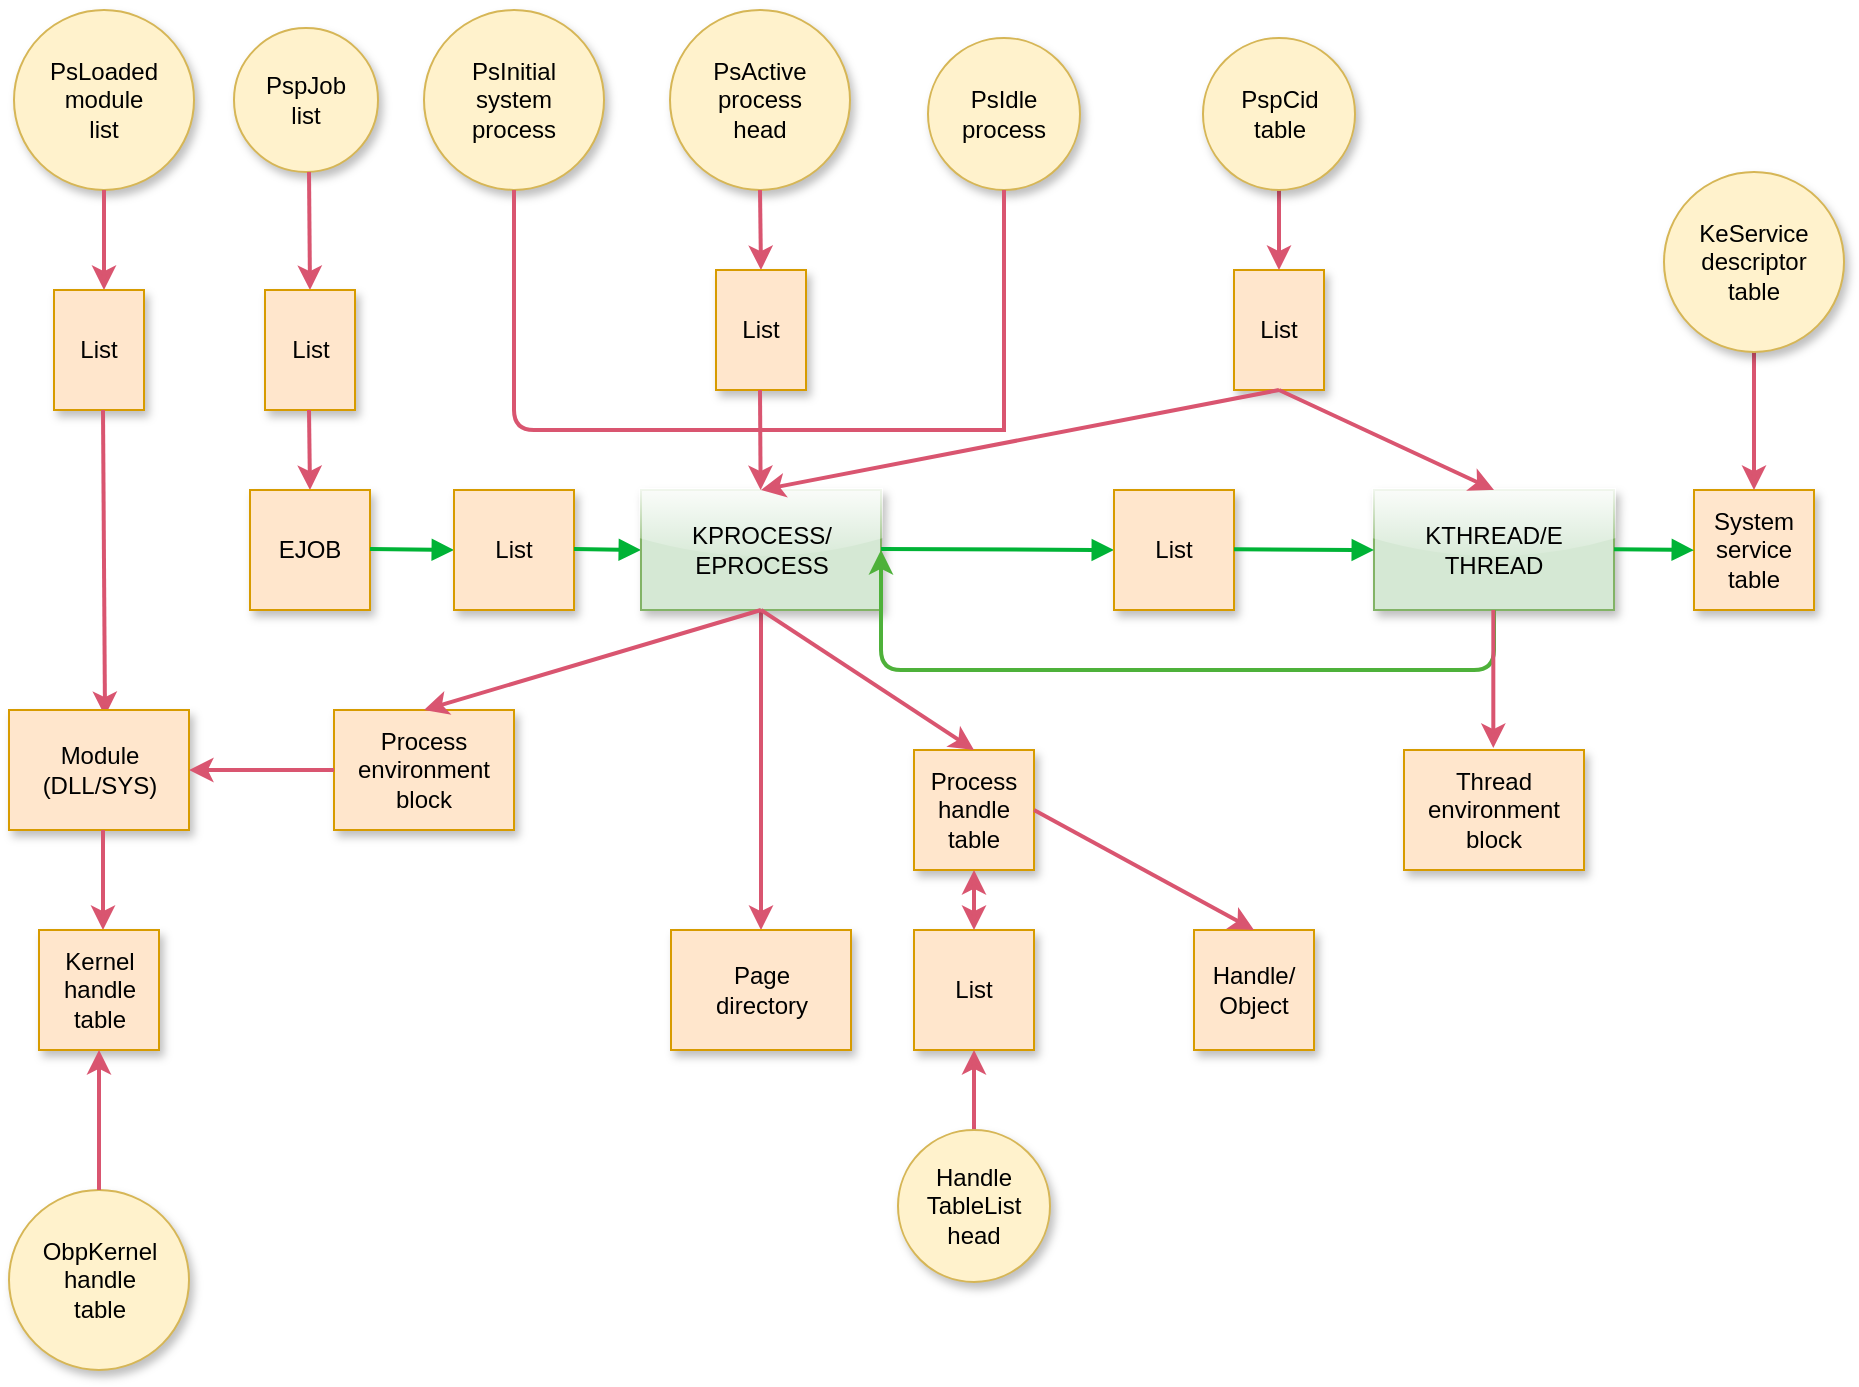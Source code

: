 <mxfile version="12.6.5" type="device"><diagram id="nZaqcXdskWm4D69V1j3H" name="Page-1"><mxGraphModel dx="1096" dy="805" grid="1" gridSize="10" guides="1" tooltips="1" connect="1" arrows="1" fold="1" page="1" pageScale="1" pageWidth="827" pageHeight="1169" math="0" shadow="0"><root><mxCell id="0"/><mxCell id="1" parent="0"/><mxCell id="NxdExYdEN5cCgXUNOGYZ-2" value="PsLoaded&lt;br&gt;module&lt;br&gt;list" style="ellipse;whiteSpace=wrap;html=1;shadow=1;fillColor=#fff2cc;strokeColor=#d6b656;" vertex="1" parent="1"><mxGeometry x="40" y="30" width="90" height="90" as="geometry"/></mxCell><mxCell id="NxdExYdEN5cCgXUNOGYZ-8" value="" style="endArrow=classic;html=1;strokeColor=#d95570;strokeWidth=2;exitX=0.5;exitY=1;exitDx=0;exitDy=0;" edge="1" parent="1" source="NxdExYdEN5cCgXUNOGYZ-2"><mxGeometry width="50" height="50" relative="1" as="geometry"><mxPoint x="100" y="220" as="sourcePoint"/><mxPoint x="85" y="170" as="targetPoint"/></mxGeometry></mxCell><mxCell id="NxdExYdEN5cCgXUNOGYZ-9" value="List" style="rounded=0;whiteSpace=wrap;html=1;shadow=1;fillColor=#ffe6cc;strokeColor=#d79b00;" vertex="1" parent="1"><mxGeometry x="60" y="170" width="45" height="60" as="geometry"/></mxCell><mxCell id="NxdExYdEN5cCgXUNOGYZ-10" value="" style="endArrow=classic;html=1;strokeColor=#d95570;strokeWidth=2;exitX=0.5;exitY=1;exitDx=0;exitDy=0;" edge="1" parent="1"><mxGeometry width="50" height="50" relative="1" as="geometry"><mxPoint x="84.5" y="230" as="sourcePoint"/><mxPoint x="85.5" y="383" as="targetPoint"/></mxGeometry></mxCell><mxCell id="NxdExYdEN5cCgXUNOGYZ-11" value="Module&lt;br&gt;(DLL/SYS)" style="rounded=0;whiteSpace=wrap;html=1;shadow=1;fillColor=#ffe6cc;strokeColor=#d79b00;" vertex="1" parent="1"><mxGeometry x="37.5" y="380" width="90" height="60" as="geometry"/></mxCell><mxCell id="NxdExYdEN5cCgXUNOGYZ-12" value="" style="endArrow=classic;html=1;strokeColor=#d95570;strokeWidth=2;exitX=0.5;exitY=1;exitDx=0;exitDy=0;" edge="1" parent="1"><mxGeometry width="50" height="50" relative="1" as="geometry"><mxPoint x="84.5" y="440" as="sourcePoint"/><mxPoint x="84.5" y="490" as="targetPoint"/></mxGeometry></mxCell><mxCell id="NxdExYdEN5cCgXUNOGYZ-13" value="Kernel&lt;br&gt;handle&lt;br&gt;table" style="rounded=0;whiteSpace=wrap;html=1;shadow=1;fillColor=#ffe6cc;strokeColor=#d79b00;" vertex="1" parent="1"><mxGeometry x="52.5" y="490" width="60" height="60" as="geometry"/></mxCell><mxCell id="NxdExYdEN5cCgXUNOGYZ-14" value="Process&lt;br&gt;environment&lt;br&gt;block" style="rounded=0;whiteSpace=wrap;html=1;shadow=1;fillColor=#ffe6cc;strokeColor=#d79b00;" vertex="1" parent="1"><mxGeometry x="200" y="380" width="90" height="60" as="geometry"/></mxCell><mxCell id="NxdExYdEN5cCgXUNOGYZ-15" value="" style="endArrow=classic;html=1;strokeColor=#d95570;strokeWidth=2;exitX=0;exitY=0.5;exitDx=0;exitDy=0;entryX=1;entryY=0.5;entryDx=0;entryDy=0;" edge="1" parent="1" source="NxdExYdEN5cCgXUNOGYZ-14" target="NxdExYdEN5cCgXUNOGYZ-11"><mxGeometry width="50" height="50" relative="1" as="geometry"><mxPoint x="570" y="330" as="sourcePoint"/><mxPoint x="620" y="330" as="targetPoint"/></mxGeometry></mxCell><mxCell id="NxdExYdEN5cCgXUNOGYZ-16" value="ObpKernel&lt;br&gt;handle&lt;br&gt;table" style="ellipse;whiteSpace=wrap;html=1;shadow=1;fillColor=#fff2cc;strokeColor=#d6b656;" vertex="1" parent="1"><mxGeometry x="37.5" y="620" width="90" height="90" as="geometry"/></mxCell><mxCell id="NxdExYdEN5cCgXUNOGYZ-17" value="" style="endArrow=classic;html=1;strokeColor=#d95570;strokeWidth=2;exitX=0.5;exitY=0;exitDx=0;exitDy=0;entryX=0.5;entryY=1;entryDx=0;entryDy=0;" edge="1" parent="1" source="NxdExYdEN5cCgXUNOGYZ-16" target="NxdExYdEN5cCgXUNOGYZ-13"><mxGeometry width="50" height="50" relative="1" as="geometry"><mxPoint x="170" y="559" as="sourcePoint"/><mxPoint x="170" y="609" as="targetPoint"/></mxGeometry></mxCell><mxCell id="NxdExYdEN5cCgXUNOGYZ-18" value="PspJob&lt;br&gt;list" style="ellipse;whiteSpace=wrap;html=1;shadow=1;fillColor=#fff2cc;strokeColor=#d6b656;" vertex="1" parent="1"><mxGeometry x="150" y="39" width="72" height="72" as="geometry"/></mxCell><mxCell id="NxdExYdEN5cCgXUNOGYZ-19" value="" style="endArrow=classic;html=1;strokeColor=#d95570;strokeWidth=2;exitX=0.5;exitY=1;exitDx=0;exitDy=0;entryX=0.5;entryY=0;entryDx=0;entryDy=0;" edge="1" parent="1" target="NxdExYdEN5cCgXUNOGYZ-20"><mxGeometry width="50" height="50" relative="1" as="geometry"><mxPoint x="187.5" y="111" as="sourcePoint"/><mxPoint x="188" y="161" as="targetPoint"/></mxGeometry></mxCell><mxCell id="NxdExYdEN5cCgXUNOGYZ-20" value="List" style="rounded=0;whiteSpace=wrap;html=1;shadow=1;fillColor=#ffe6cc;strokeColor=#d79b00;" vertex="1" parent="1"><mxGeometry x="165.5" y="170" width="45" height="60" as="geometry"/></mxCell><mxCell id="NxdExYdEN5cCgXUNOGYZ-21" value="" style="endArrow=classic;html=1;strokeColor=#d95570;strokeWidth=2;exitX=0.5;exitY=1;exitDx=0;exitDy=0;" edge="1" parent="1"><mxGeometry width="50" height="50" relative="1" as="geometry"><mxPoint x="187.5" y="230" as="sourcePoint"/><mxPoint x="188" y="270" as="targetPoint"/></mxGeometry></mxCell><mxCell id="NxdExYdEN5cCgXUNOGYZ-22" value="EJOB" style="rounded=0;whiteSpace=wrap;html=1;shadow=1;fillColor=#ffe6cc;strokeColor=#d79b00;" vertex="1" parent="1"><mxGeometry x="158" y="270" width="60" height="60" as="geometry"/></mxCell><mxCell id="NxdExYdEN5cCgXUNOGYZ-23" value="" style="edgeStyle=none;rounded=0;html=1;jettySize=auto;orthogonalLoop=1;strokeColor=#00B336;strokeWidth=2;fontColor=#000000;jumpStyle=none;endArrow=block;endFill=1;startArrow=none;" edge="1" parent="1"><mxGeometry width="100" relative="1" as="geometry"><mxPoint x="218" y="299.5" as="sourcePoint"/><mxPoint x="260" y="300" as="targetPoint"/></mxGeometry></mxCell><mxCell id="NxdExYdEN5cCgXUNOGYZ-24" value="List" style="rounded=0;whiteSpace=wrap;html=1;shadow=1;fillColor=#ffe6cc;strokeColor=#d79b00;" vertex="1" parent="1"><mxGeometry x="260" y="270" width="60" height="60" as="geometry"/></mxCell><mxCell id="NxdExYdEN5cCgXUNOGYZ-25" value="" style="edgeStyle=none;rounded=0;html=1;jettySize=auto;orthogonalLoop=1;strokeColor=#00B336;strokeWidth=2;fontColor=#000000;jumpStyle=none;endArrow=block;endFill=1;startArrow=none;entryX=0;entryY=0.5;entryDx=0;entryDy=0;" edge="1" parent="1" target="NxdExYdEN5cCgXUNOGYZ-26"><mxGeometry width="100" relative="1" as="geometry"><mxPoint x="320" y="299.5" as="sourcePoint"/><mxPoint x="362" y="300" as="targetPoint"/></mxGeometry></mxCell><mxCell id="NxdExYdEN5cCgXUNOGYZ-55" value="" style="edgeStyle=orthogonalEdgeStyle;rounded=0;orthogonalLoop=1;jettySize=auto;html=1;strokeColor=#d95570;strokeWidth=2;entryX=0.5;entryY=0;entryDx=0;entryDy=0;" edge="1" parent="1" source="NxdExYdEN5cCgXUNOGYZ-26" target="NxdExYdEN5cCgXUNOGYZ-53"><mxGeometry relative="1" as="geometry"><mxPoint x="413.5" y="410" as="targetPoint"/></mxGeometry></mxCell><mxCell id="NxdExYdEN5cCgXUNOGYZ-26" value="KPROCESS/&lt;br&gt;EPROCESS" style="rounded=0;whiteSpace=wrap;html=1;shadow=1;glass=1;comic=0;fillColor=#d5e8d4;strokeColor=#82b366;" vertex="1" parent="1"><mxGeometry x="353.5" y="270" width="120" height="60" as="geometry"/></mxCell><mxCell id="NxdExYdEN5cCgXUNOGYZ-27" value="KTHREAD/E&lt;br&gt;THREAD" style="rounded=0;whiteSpace=wrap;html=1;shadow=1;glass=1;comic=0;fillColor=#d5e8d4;strokeColor=#82b366;" vertex="1" parent="1"><mxGeometry x="720" y="270" width="120" height="60" as="geometry"/></mxCell><mxCell id="NxdExYdEN5cCgXUNOGYZ-28" value="PsInitial&lt;br&gt;system&lt;br&gt;process" style="ellipse;whiteSpace=wrap;html=1;shadow=1;fillColor=#fff2cc;strokeColor=#d6b656;" vertex="1" parent="1"><mxGeometry x="245" y="30" width="90" height="90" as="geometry"/></mxCell><mxCell id="NxdExYdEN5cCgXUNOGYZ-29" value="PsActive&lt;br&gt;process&lt;br&gt;head" style="ellipse;whiteSpace=wrap;html=1;shadow=1;fillColor=#fff2cc;strokeColor=#d6b656;" vertex="1" parent="1"><mxGeometry x="368" y="30" width="90" height="90" as="geometry"/></mxCell><mxCell id="NxdExYdEN5cCgXUNOGYZ-30" value="" style="endArrow=classic;html=1;strokeColor=#d95570;strokeWidth=2;exitX=0.5;exitY=1;exitDx=0;exitDy=0;entryX=0.5;entryY=0;entryDx=0;entryDy=0;" edge="1" parent="1" target="NxdExYdEN5cCgXUNOGYZ-31"><mxGeometry width="50" height="50" relative="1" as="geometry"><mxPoint x="413" y="120" as="sourcePoint"/><mxPoint x="413.5" y="170" as="targetPoint"/></mxGeometry></mxCell><mxCell id="NxdExYdEN5cCgXUNOGYZ-31" value="List" style="rounded=0;whiteSpace=wrap;html=1;shadow=1;fillColor=#ffe6cc;strokeColor=#d79b00;" vertex="1" parent="1"><mxGeometry x="391" y="160" width="45" height="60" as="geometry"/></mxCell><mxCell id="NxdExYdEN5cCgXUNOGYZ-32" value="" style="endArrow=classic;html=1;strokeColor=#d95570;strokeWidth=2;exitX=0.5;exitY=1;exitDx=0;exitDy=0;" edge="1" parent="1" target="NxdExYdEN5cCgXUNOGYZ-26"><mxGeometry width="50" height="50" relative="1" as="geometry"><mxPoint x="413" y="220" as="sourcePoint"/><mxPoint x="413.5" y="260" as="targetPoint"/></mxGeometry></mxCell><mxCell id="NxdExYdEN5cCgXUNOGYZ-33" value="" style="endArrow=none;html=1;strokeColor=#d95570;strokeWidth=2;entryX=0.5;entryY=1;entryDx=0;entryDy=0;" edge="1" parent="1" target="NxdExYdEN5cCgXUNOGYZ-28"><mxGeometry width="50" height="50" relative="1" as="geometry"><mxPoint x="536" y="240" as="sourcePoint"/><mxPoint x="310" y="165" as="targetPoint"/><Array as="points"><mxPoint x="290" y="240"/></Array></mxGeometry></mxCell><mxCell id="NxdExYdEN5cCgXUNOGYZ-34" value="PsIdle&lt;br&gt;process" style="ellipse;whiteSpace=wrap;html=1;shadow=1;fillColor=#fff2cc;strokeColor=#d6b656;" vertex="1" parent="1"><mxGeometry x="497" y="44" width="76" height="76" as="geometry"/></mxCell><mxCell id="NxdExYdEN5cCgXUNOGYZ-35" value="" style="endArrow=none;html=1;strokeColor=#d95570;strokeWidth=2;entryX=0.5;entryY=1;entryDx=0;entryDy=0;" edge="1" parent="1" target="NxdExYdEN5cCgXUNOGYZ-34"><mxGeometry width="50" height="50" relative="1" as="geometry"><mxPoint x="535" y="240" as="sourcePoint"/><mxPoint x="540" y="160" as="targetPoint"/></mxGeometry></mxCell><mxCell id="NxdExYdEN5cCgXUNOGYZ-36" value="" style="edgeStyle=none;rounded=0;html=1;jettySize=auto;orthogonalLoop=1;strokeColor=#00B336;strokeWidth=2;fontColor=#000000;jumpStyle=none;endArrow=block;endFill=1;startArrow=none;" edge="1" parent="1"><mxGeometry width="100" relative="1" as="geometry"><mxPoint x="473.5" y="299.5" as="sourcePoint"/><mxPoint x="590" y="300" as="targetPoint"/></mxGeometry></mxCell><mxCell id="NxdExYdEN5cCgXUNOGYZ-37" value="List" style="rounded=0;whiteSpace=wrap;html=1;shadow=1;fillColor=#ffe6cc;strokeColor=#d79b00;" vertex="1" parent="1"><mxGeometry x="590" y="270" width="60" height="60" as="geometry"/></mxCell><mxCell id="NxdExYdEN5cCgXUNOGYZ-39" value="" style="edgeStyle=none;rounded=0;html=1;jettySize=auto;orthogonalLoop=1;strokeColor=#00B336;strokeWidth=2;fontColor=#000000;jumpStyle=none;endArrow=block;endFill=1;startArrow=none;entryX=0;entryY=0.5;entryDx=0;entryDy=0;" edge="1" parent="1" target="NxdExYdEN5cCgXUNOGYZ-27"><mxGeometry width="100" relative="1" as="geometry"><mxPoint x="650.0" y="299.66" as="sourcePoint"/><mxPoint x="692" y="300.16" as="targetPoint"/></mxGeometry></mxCell><mxCell id="NxdExYdEN5cCgXUNOGYZ-40" value="List" style="rounded=0;whiteSpace=wrap;html=1;shadow=1;fillColor=#ffe6cc;strokeColor=#d79b00;" vertex="1" parent="1"><mxGeometry x="650" y="160" width="45" height="60" as="geometry"/></mxCell><mxCell id="NxdExYdEN5cCgXUNOGYZ-41" value="" style="endArrow=classic;html=1;strokeColor=#d95570;strokeWidth=2;exitX=0.5;exitY=1;exitDx=0;exitDy=0;entryX=0.5;entryY=0;entryDx=0;entryDy=0;" edge="1" parent="1" source="NxdExYdEN5cCgXUNOGYZ-40" target="NxdExYdEN5cCgXUNOGYZ-26"><mxGeometry width="50" height="50" relative="1" as="geometry"><mxPoint x="523" y="409.66" as="sourcePoint"/><mxPoint x="573" y="409.66" as="targetPoint"/></mxGeometry></mxCell><mxCell id="NxdExYdEN5cCgXUNOGYZ-43" value="" style="endArrow=classic;html=1;strokeColor=#d95570;strokeWidth=2;exitX=0.5;exitY=1;exitDx=0;exitDy=0;entryX=0.5;entryY=0;entryDx=0;entryDy=0;" edge="1" parent="1" source="NxdExYdEN5cCgXUNOGYZ-40" target="NxdExYdEN5cCgXUNOGYZ-27"><mxGeometry width="50" height="50" relative="1" as="geometry"><mxPoint x="682.5" y="230.0" as="sourcePoint"/><mxPoint x="423.5" y="280.0" as="targetPoint"/></mxGeometry></mxCell><mxCell id="NxdExYdEN5cCgXUNOGYZ-45" value="" style="edgeStyle=orthogonalEdgeStyle;rounded=0;orthogonalLoop=1;jettySize=auto;html=1;strokeColor=#d95570;strokeWidth=2;" edge="1" parent="1" source="NxdExYdEN5cCgXUNOGYZ-44" target="NxdExYdEN5cCgXUNOGYZ-40"><mxGeometry relative="1" as="geometry"/></mxCell><mxCell id="NxdExYdEN5cCgXUNOGYZ-44" value="PspCid&lt;br&gt;table" style="ellipse;whiteSpace=wrap;html=1;shadow=1;fillColor=#fff2cc;strokeColor=#d6b656;" vertex="1" parent="1"><mxGeometry x="634.5" y="44" width="76" height="76" as="geometry"/></mxCell><mxCell id="NxdExYdEN5cCgXUNOGYZ-46" value="System&lt;br&gt;service&lt;br&gt;table" style="rounded=0;whiteSpace=wrap;html=1;shadow=1;fillColor=#ffe6cc;strokeColor=#d79b00;" vertex="1" parent="1"><mxGeometry x="880" y="270" width="60" height="60" as="geometry"/></mxCell><mxCell id="NxdExYdEN5cCgXUNOGYZ-49" value="" style="edgeStyle=orthogonalEdgeStyle;rounded=0;orthogonalLoop=1;jettySize=auto;html=1;strokeColor=#d95570;strokeWidth=2;" edge="1" parent="1" source="NxdExYdEN5cCgXUNOGYZ-48" target="NxdExYdEN5cCgXUNOGYZ-46"><mxGeometry relative="1" as="geometry"/></mxCell><mxCell id="NxdExYdEN5cCgXUNOGYZ-48" value="KeService&lt;br&gt;descriptor&lt;br&gt;table" style="ellipse;whiteSpace=wrap;html=1;shadow=1;fillColor=#fff2cc;strokeColor=#d6b656;" vertex="1" parent="1"><mxGeometry x="865" y="111" width="90" height="90" as="geometry"/></mxCell><mxCell id="NxdExYdEN5cCgXUNOGYZ-50" value="" style="edgeStyle=elbowEdgeStyle;elbow=vertical;endArrow=classic;html=1;strokeColor=#4eb13a;strokeWidth=2;entryX=1;entryY=0.5;entryDx=0;entryDy=0;exitX=0.5;exitY=1;exitDx=0;exitDy=0;" edge="1" parent="1" source="NxdExYdEN5cCgXUNOGYZ-27" target="NxdExYdEN5cCgXUNOGYZ-26"><mxGeometry width="50" height="50" relative="1" as="geometry"><mxPoint x="550" y="440" as="sourcePoint"/><mxPoint x="650" y="380" as="targetPoint"/><Array as="points"><mxPoint x="620" y="360"/><mxPoint x="630" y="360"/></Array></mxGeometry></mxCell><mxCell id="NxdExYdEN5cCgXUNOGYZ-51" value="Thread&lt;br&gt;environment&lt;br&gt;block" style="rounded=0;whiteSpace=wrap;html=1;shadow=1;fillColor=#ffe6cc;strokeColor=#d79b00;" vertex="1" parent="1"><mxGeometry x="735" y="400" width="90" height="60" as="geometry"/></mxCell><mxCell id="NxdExYdEN5cCgXUNOGYZ-52" value="" style="edgeStyle=orthogonalEdgeStyle;rounded=0;orthogonalLoop=1;jettySize=auto;html=1;strokeColor=#d95570;strokeWidth=2;" edge="1" parent="1"><mxGeometry relative="1" as="geometry"><mxPoint x="779.66" y="330.0" as="sourcePoint"/><mxPoint x="779.66" y="399.0" as="targetPoint"/></mxGeometry></mxCell><mxCell id="NxdExYdEN5cCgXUNOGYZ-53" value="Page&lt;br&gt;directory" style="rounded=0;whiteSpace=wrap;html=1;shadow=1;fillColor=#ffe6cc;strokeColor=#d79b00;" vertex="1" parent="1"><mxGeometry x="368.5" y="490" width="90" height="60" as="geometry"/></mxCell><mxCell id="NxdExYdEN5cCgXUNOGYZ-57" value="" style="endArrow=classic;html=1;strokeColor=#d95570;strokeWidth=2;entryX=0.5;entryY=0;entryDx=0;entryDy=0;exitX=0.5;exitY=1;exitDx=0;exitDy=0;" edge="1" parent="1" source="NxdExYdEN5cCgXUNOGYZ-26" target="NxdExYdEN5cCgXUNOGYZ-14"><mxGeometry width="50" height="50" relative="1" as="geometry"><mxPoint x="280" y="530" as="sourcePoint"/><mxPoint x="330" y="480" as="targetPoint"/></mxGeometry></mxCell><mxCell id="NxdExYdEN5cCgXUNOGYZ-58" value="Process&lt;br&gt;handle&lt;br&gt;table" style="rounded=0;whiteSpace=wrap;html=1;shadow=1;fillColor=#ffe6cc;strokeColor=#d79b00;" vertex="1" parent="1"><mxGeometry x="490" y="400" width="60" height="60" as="geometry"/></mxCell><mxCell id="NxdExYdEN5cCgXUNOGYZ-59" value="" style="endArrow=classic;html=1;strokeColor=#d95570;strokeWidth=2;entryX=0.5;entryY=0;entryDx=0;entryDy=0;exitX=0.5;exitY=1;exitDx=0;exitDy=0;" edge="1" parent="1" source="NxdExYdEN5cCgXUNOGYZ-26" target="NxdExYdEN5cCgXUNOGYZ-58"><mxGeometry width="50" height="50" relative="1" as="geometry"><mxPoint x="604.25" y="530.0" as="sourcePoint"/><mxPoint x="435.75" y="580" as="targetPoint"/></mxGeometry></mxCell><mxCell id="NxdExYdEN5cCgXUNOGYZ-62" value="Handle/&lt;br&gt;Object" style="rounded=0;whiteSpace=wrap;html=1;shadow=1;fillColor=#ffe6cc;strokeColor=#d79b00;" vertex="1" parent="1"><mxGeometry x="630" y="490" width="60" height="60" as="geometry"/></mxCell><mxCell id="NxdExYdEN5cCgXUNOGYZ-63" value="" style="endArrow=classic;html=1;strokeColor=#d95570;strokeWidth=2;entryX=0.5;entryY=0;entryDx=0;entryDy=0;exitX=1;exitY=0.5;exitDx=0;exitDy=0;" edge="1" parent="1" source="NxdExYdEN5cCgXUNOGYZ-58" target="NxdExYdEN5cCgXUNOGYZ-62"><mxGeometry width="50" height="50" relative="1" as="geometry"><mxPoint x="590" y="550.0" as="sourcePoint"/><mxPoint x="696.5" y="620" as="targetPoint"/></mxGeometry></mxCell><mxCell id="NxdExYdEN5cCgXUNOGYZ-64" value="List" style="rounded=0;whiteSpace=wrap;html=1;shadow=1;fillColor=#ffe6cc;strokeColor=#d79b00;" vertex="1" parent="1"><mxGeometry x="490" y="490" width="60" height="60" as="geometry"/></mxCell><mxCell id="NxdExYdEN5cCgXUNOGYZ-65" value="" style="endArrow=classic;startArrow=classic;html=1;strokeColor=#d95570;strokeWidth=2;entryX=0.5;entryY=1;entryDx=0;entryDy=0;exitX=0.5;exitY=0;exitDx=0;exitDy=0;" edge="1" parent="1" source="NxdExYdEN5cCgXUNOGYZ-64" target="NxdExYdEN5cCgXUNOGYZ-58"><mxGeometry width="50" height="50" relative="1" as="geometry"><mxPoint x="510" y="660" as="sourcePoint"/><mxPoint x="560" y="610" as="targetPoint"/></mxGeometry></mxCell><mxCell id="NxdExYdEN5cCgXUNOGYZ-67" value="" style="edgeStyle=orthogonalEdgeStyle;rounded=0;orthogonalLoop=1;jettySize=auto;html=1;strokeColor=#d95570;strokeWidth=2;" edge="1" parent="1" source="NxdExYdEN5cCgXUNOGYZ-66" target="NxdExYdEN5cCgXUNOGYZ-64"><mxGeometry relative="1" as="geometry"/></mxCell><mxCell id="NxdExYdEN5cCgXUNOGYZ-66" value="Handle&lt;br&gt;TableList&lt;br&gt;head" style="ellipse;whiteSpace=wrap;html=1;shadow=1;fillColor=#fff2cc;strokeColor=#d6b656;" vertex="1" parent="1"><mxGeometry x="482" y="590" width="76" height="76" as="geometry"/></mxCell><mxCell id="NxdExYdEN5cCgXUNOGYZ-70" value="" style="edgeStyle=none;rounded=0;html=1;jettySize=auto;orthogonalLoop=1;strokeColor=#00B336;strokeWidth=2;fontColor=#000000;jumpStyle=none;endArrow=block;endFill=1;startArrow=none;entryX=0;entryY=0.501;entryDx=0;entryDy=0;entryPerimeter=0;" edge="1" parent="1" target="NxdExYdEN5cCgXUNOGYZ-46"><mxGeometry width="100" relative="1" as="geometry"><mxPoint x="840" y="299.58" as="sourcePoint"/><mxPoint x="873.5" y="300.08" as="targetPoint"/></mxGeometry></mxCell></root></mxGraphModel></diagram></mxfile>